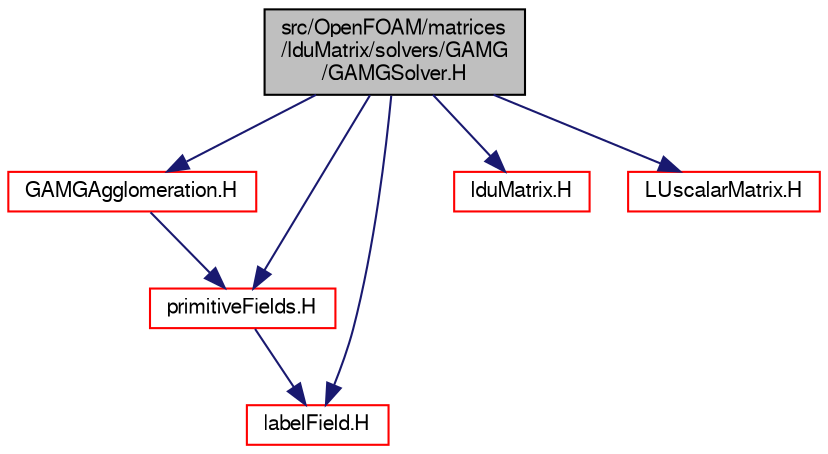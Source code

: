 digraph "src/OpenFOAM/matrices/lduMatrix/solvers/GAMG/GAMGSolver.H"
{
  bgcolor="transparent";
  edge [fontname="FreeSans",fontsize="10",labelfontname="FreeSans",labelfontsize="10"];
  node [fontname="FreeSans",fontsize="10",shape=record];
  Node0 [label="src/OpenFOAM/matrices\l/lduMatrix/solvers/GAMG\l/GAMGSolver.H",height=0.2,width=0.4,color="black", fillcolor="grey75", style="filled", fontcolor="black"];
  Node0 -> Node1 [color="midnightblue",fontsize="10",style="solid",fontname="FreeSans"];
  Node1 [label="GAMGAgglomeration.H",height=0.2,width=0.4,color="red",URL="$a10832.html"];
  Node1 -> Node114 [color="midnightblue",fontsize="10",style="solid",fontname="FreeSans"];
  Node114 [label="primitiveFields.H",height=0.2,width=0.4,color="red",URL="$a09635.html",tooltip="Specialisations of Field<T> for scalar, vector and tensor. "];
  Node114 -> Node89 [color="midnightblue",fontsize="10",style="solid",fontname="FreeSans"];
  Node89 [label="labelField.H",height=0.2,width=0.4,color="red",URL="$a09614.html"];
  Node0 -> Node133 [color="midnightblue",fontsize="10",style="solid",fontname="FreeSans"];
  Node133 [label="lduMatrix.H",height=0.2,width=0.4,color="red",URL="$a10694.html"];
  Node0 -> Node89 [color="midnightblue",fontsize="10",style="solid",fontname="FreeSans"];
  Node0 -> Node114 [color="midnightblue",fontsize="10",style="solid",fontname="FreeSans"];
  Node0 -> Node151 [color="midnightblue",fontsize="10",style="solid",fontname="FreeSans"];
  Node151 [label="LUscalarMatrix.H",height=0.2,width=0.4,color="red",URL="$a10985.html"];
}
